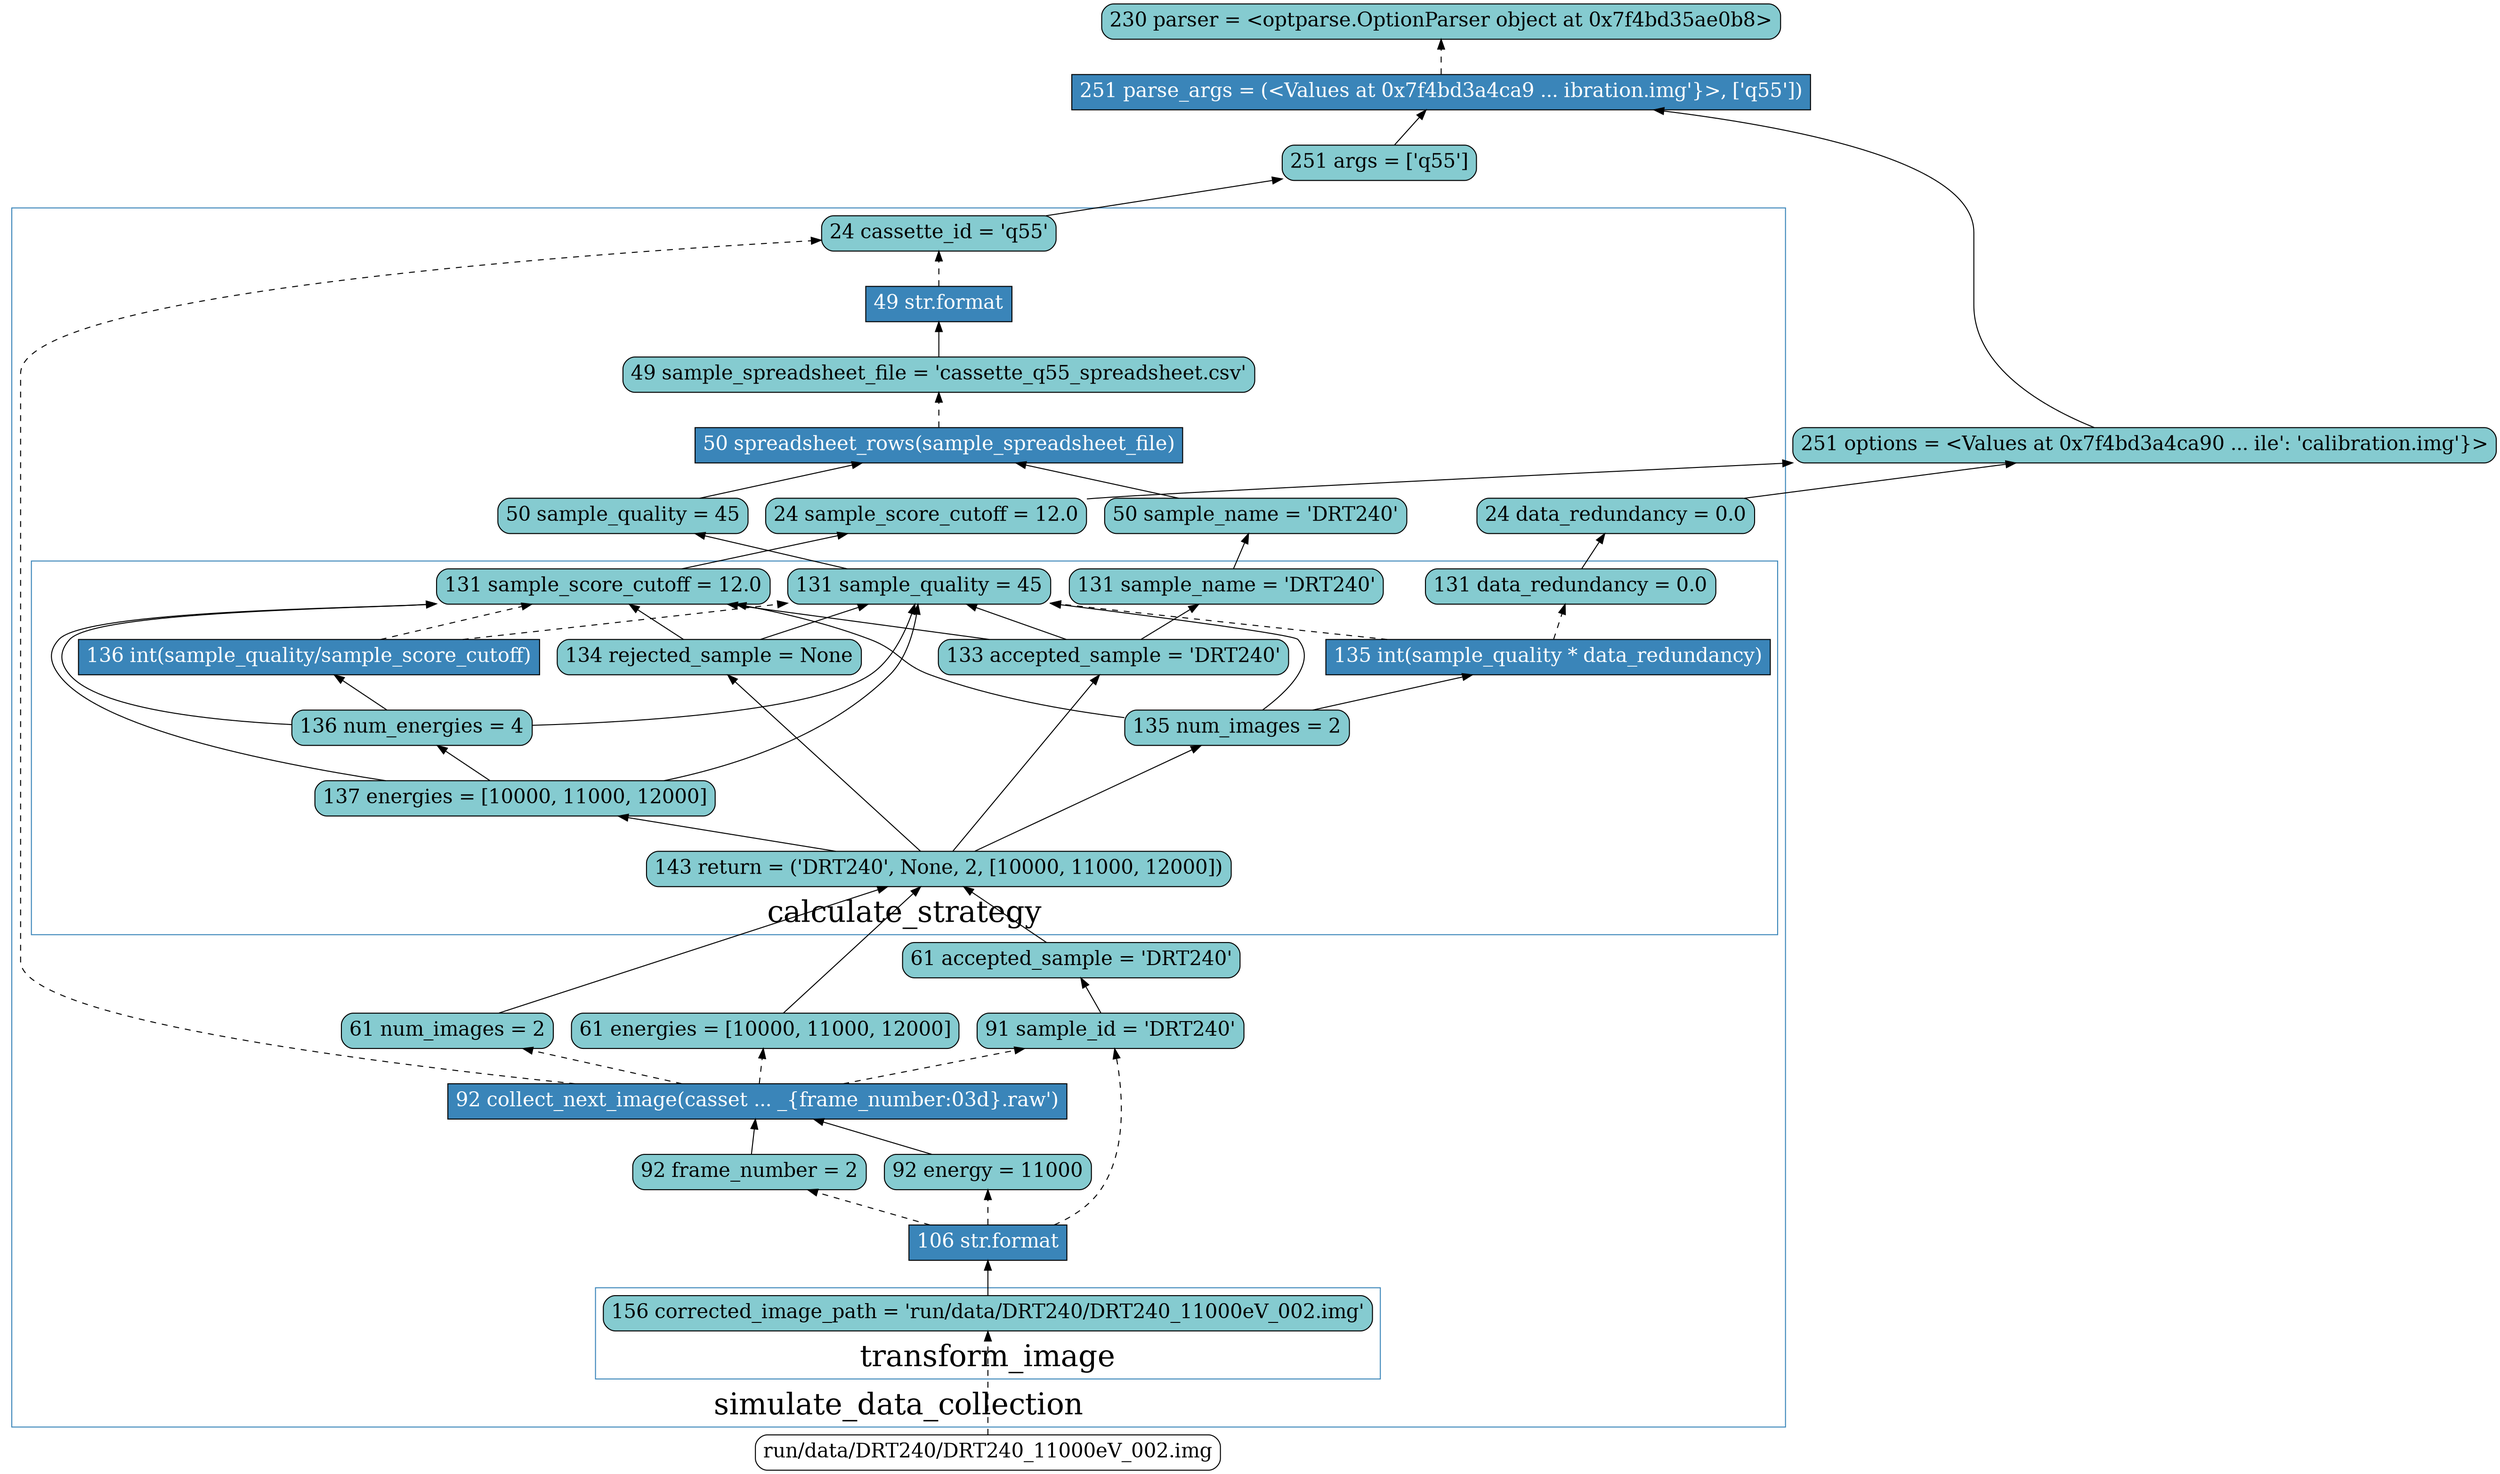 digraph dependency {
    rankdir=BT;
    node[fontsize=20]
    subgraph cluster_3  {
        color="#3A85B9";
        fontsize=30;
        label = "module.__build_class__";
        subgraph cluster_4  {
            color="#3A85B9";
            fontsize=30;
            label = "run_logger";
        }
    }
    subgraph cluster_5  {
        color="#3A85B9";
        fontsize=30;
        label = "module.__build_class__";
        subgraph cluster_6  {
            color="#3A85B9";
            fontsize=30;
            label = "new_image_file";
        }
    }
    v_1_56 [label="230 parser = <optparse.OptionParser object at 0x7f4bd35ae0b8>" fillcolor="#85CBD0" fontcolor="black" shape="box" style="rounded,filled"];
    v_1_72 [label="251 parse_args = (<Values at 0x7f4bd3a4ca9 ... ibration.img'}>, ['q55'])" fillcolor="#3A85B9" fontcolor="white" shape="box" style="filled"];
    v_1_73 [label="251 args = ['q55']" fillcolor="#85CBD0" fontcolor="black" shape="box" style="rounded,filled"];
    v_1_74 [label="251 options = <Values at 0x7f4bd3a4ca90 ... ile': 'calibration.img'}>" fillcolor="#85CBD0" fontcolor="black" shape="box" style="rounded,filled"];
    subgraph cluster_14  {
        color="#3A85B9";
        fontsize=30;
        label = "simulate_data_collection";
        v_14_80 [label="24 cassette_id = 'q55'" fillcolor="#85CBD0" fontcolor="black" shape="box" style="rounded,filled"];
        v_14_81 [label="24 sample_score_cutoff = 12.0" fillcolor="#85CBD0" fontcolor="black" shape="box" style="rounded,filled"];
        v_14_82 [label="24 data_redundancy = 0.0" fillcolor="#85CBD0" fontcolor="black" shape="box" style="rounded,filled"];
        v_14_80 [label="24 cassette_id = 'q55'" fillcolor="#85CBD0" fontcolor="black" shape="box" style="rounded,filled"];
        v_14_81 [label="24 sample_score_cutoff = 12.0" fillcolor="#85CBD0" fontcolor="black" shape="box" style="rounded,filled"];
        v_14_82 [label="24 data_redundancy = 0.0" fillcolor="#85CBD0" fontcolor="black" shape="box" style="rounded,filled"];
        subgraph cluster_22  {
            color="#3A85B9";
            fontsize=30;
            label = "__init__";
        }
        subgraph cluster_25  {
            color="#3A85B9";
            fontsize=30;
            label = "write";
        }
        subgraph cluster_32  {
            color="#3A85B9";
            fontsize=30;
            label = "write";
        }
        v_14_197 [label="49 str.format" fillcolor="#3A85B9" fontcolor="white" shape="box" style="filled"];
        v_14_198 [label="49 sample_spreadsheet_file = 'cassette_q55_spreadsheet.csv'" fillcolor="#85CBD0" fontcolor="black" shape="box" style="rounded,filled"];
        v_14_219 [label="50 spreadsheet_rows(sample_spreadsheet_file)" fillcolor="#3A85B9" fontcolor="white" shape="box" style="filled"];
        subgraph cluster_46  {
            color="#3A85B9";
            fontsize=30;
            label = "write";
        }
        subgraph cluster_53  {
            color="#3A85B9";
            fontsize=30;
            label = "calculate_strategy";
        }
        subgraph cluster_55  {
            color="#3A85B9";
            fontsize=30;
            label = "write";
        }
        subgraph cluster_68  {
            color="#3A85B9";
            fontsize=30;
            label = "write";
        }
        v_14_361 [label="50 sample_name = 'DRT240'" fillcolor="#85CBD0" fontcolor="black" shape="box" style="rounded,filled"];
        v_14_362 [label="50 sample_quality = 45" fillcolor="#85CBD0" fontcolor="black" shape="box" style="rounded,filled"];
        subgraph cluster_75  {
            color="#3A85B9";
            fontsize=30;
            label = "calculate_strategy";
            v_75_377 [label="143 return = ('DRT240', None, 2, [10000, 11000, 12000])" fillcolor="#85CBD0" fontcolor="black" shape="box" style="rounded,filled"];
            v_75_363 [label="131 sample_name = 'DRT240'" fillcolor="#85CBD0" fontcolor="black" shape="box" style="rounded,filled"];
            v_75_364 [label="131 sample_quality = 45" fillcolor="#85CBD0" fontcolor="black" shape="box" style="rounded,filled"];
            v_75_365 [label="131 sample_score_cutoff = 12.0" fillcolor="#85CBD0" fontcolor="black" shape="box" style="rounded,filled"];
            v_75_366 [label="131 data_redundancy = 0.0" fillcolor="#85CBD0" fontcolor="black" shape="box" style="rounded,filled"];
            v_75_363 [label="131 sample_name = 'DRT240'" fillcolor="#85CBD0" fontcolor="black" shape="box" style="rounded,filled"];
            v_75_364 [label="131 sample_quality = 45" fillcolor="#85CBD0" fontcolor="black" shape="box" style="rounded,filled"];
            v_75_365 [label="131 sample_score_cutoff = 12.0" fillcolor="#85CBD0" fontcolor="black" shape="box" style="rounded,filled"];
            v_75_366 [label="131 data_redundancy = 0.0" fillcolor="#85CBD0" fontcolor="black" shape="box" style="rounded,filled"];
            v_75_368 [label="133 accepted_sample = 'DRT240'" fillcolor="#85CBD0" fontcolor="black" shape="box" style="rounded,filled"];
            v_75_369 [label="134 rejected_sample = None" fillcolor="#85CBD0" fontcolor="black" shape="box" style="rounded,filled"];
            v_75_370 [label="135 num_images = 2" fillcolor="#85CBD0" fontcolor="black" shape="box" style="rounded,filled"];
            v_75_371 [label="135 int(sample_quality * data_redundancy)" fillcolor="#3A85B9" fontcolor="white" shape="box" style="filled"];
            v_75_373 [label="136 num_energies = 4" fillcolor="#85CBD0" fontcolor="black" shape="box" style="rounded,filled"];
            v_75_374 [label="136 int(sample_quality/sample_score_cutoff)" fillcolor="#3A85B9" fontcolor="white" shape="box" style="filled"];
            v_75_376 [label="137 energies = [10000, 11000, 12000]" fillcolor="#85CBD0" fontcolor="black" shape="box" style="rounded,filled"];
            v_75_377 [label="143 return = ('DRT240', None, 2, [10000, 11000, 12000])" fillcolor="#85CBD0" fontcolor="black" shape="box" style="rounded,filled"];
        }
        v_14_379 [label="61 num_images = 2" fillcolor="#85CBD0" fontcolor="black" shape="box" style="rounded,filled"];
        v_14_381 [label="61 energies = [10000, 11000, 12000]" fillcolor="#85CBD0" fontcolor="black" shape="box" style="rounded,filled"];
        v_14_382 [label="61 accepted_sample = 'DRT240'" fillcolor="#85CBD0" fontcolor="black" shape="box" style="rounded,filled"];
        subgraph cluster_77  {
            color="#3A85B9";
            fontsize=30;
            label = "write";
        }
        v_14_417 [label="91 sample_id = 'DRT240'" fillcolor="#85CBD0" fontcolor="black" shape="box" style="rounded,filled"];
        v_14_453 [label="92 collect_next_image(casset ... _{frame_number:03d}.raw')" fillcolor="#3A85B9" fontcolor="white" shape="box" style="filled"];
        subgraph cluster_94  {
            color="#3A85B9";
            fontsize=30;
            label = "write";
        }
        subgraph cluster_102  {
            color="#3A85B9";
            fontsize=30;
            label = "transform_image";
        }
        subgraph cluster_131  {
            color="#3A85B9";
            fontsize=30;
            label = "write";
        }
        subgraph cluster_151  {
            color="#3A85B9";
            fontsize=30;
            label = "write";
        }
        subgraph cluster_159  {
            color="#3A85B9";
            fontsize=30;
            label = "transform_image";
        }
        subgraph cluster_188  {
            color="#3A85B9";
            fontsize=30;
            label = "write";
        }
        subgraph cluster_208  {
            color="#3A85B9";
            fontsize=30;
            label = "write";
        }
        subgraph cluster_216  {
            color="#3A85B9";
            fontsize=30;
            label = "transform_image";
        }
        subgraph cluster_245  {
            color="#3A85B9";
            fontsize=30;
            label = "write";
        }
        subgraph cluster_265  {
            color="#3A85B9";
            fontsize=30;
            label = "write";
        }
        v_14_1511 [label="92 energy = 11000" fillcolor="#85CBD0" fontcolor="black" shape="box" style="rounded,filled"];
        v_14_1512 [label="92 frame_number = 2" fillcolor="#85CBD0" fontcolor="black" shape="box" style="rounded,filled"];
        v_14_1517 [label="106 str.format" fillcolor="#3A85B9" fontcolor="white" shape="box" style="filled"];
        subgraph cluster_273  {
            color="#3A85B9";
            fontsize=30;
            label = "transform_image";
            v_273_1519 [label="156 corrected_image_path = 'run/data/DRT240/DRT240_11000eV_002.img'" fillcolor="#85CBD0" fontcolor="black" shape="box" style="rounded,filled"];
            v_273_1519 [label="156 corrected_image_path = 'run/data/DRT240/DRT240_11000eV_002.img'" fillcolor="#85CBD0" fontcolor="black" shape="box" style="rounded,filled"];
        }
        subgraph cluster_302  {
            color="#3A85B9";
            fontsize=30;
            label = "write";
        }
        subgraph cluster_322  {
            color="#3A85B9";
            fontsize=30;
            label = "write";
        }
        subgraph cluster_330  {
            color="#3A85B9";
            fontsize=30;
            label = "transform_image";
        }
        subgraph cluster_359  {
            color="#3A85B9";
            fontsize=30;
            label = "write";
        }
        subgraph cluster_379  {
            color="#3A85B9";
            fontsize=30;
            label = "write";
        }
        subgraph cluster_387  {
            color="#3A85B9";
            fontsize=30;
            label = "transform_image";
        }
        subgraph cluster_416  {
            color="#3A85B9";
            fontsize=30;
            label = "write";
        }
        subgraph cluster_426  {
            color="#3A85B9";
            fontsize=30;
            label = "collect_next_image";
        }
        subgraph cluster_430  {
            color="#3A85B9";
            fontsize=30;
            label = "write";
        }
        subgraph cluster_437  {
            color="#3A85B9";
            fontsize=30;
            label = "calculate_strategy";
        }
        subgraph cluster_439  {
            color="#3A85B9";
            fontsize=30;
            label = "write";
        }
        subgraph cluster_456  {
            color="#3A85B9";
            fontsize=30;
            label = "write";
        }
        subgraph cluster_464  {
            color="#3A85B9";
            fontsize=30;
            label = "transform_image";
        }
        subgraph cluster_493  {
            color="#3A85B9";
            fontsize=30;
            label = "write";
        }
        subgraph cluster_513  {
            color="#3A85B9";
            fontsize=30;
            label = "write";
        }
        subgraph cluster_521  {
            color="#3A85B9";
            fontsize=30;
            label = "transform_image";
        }
        subgraph cluster_550  {
            color="#3A85B9";
            fontsize=30;
            label = "write";
        }
        subgraph cluster_570  {
            color="#3A85B9";
            fontsize=30;
            label = "write";
        }
        subgraph cluster_578  {
            color="#3A85B9";
            fontsize=30;
            label = "transform_image";
        }
        subgraph cluster_607  {
            color="#3A85B9";
            fontsize=30;
            label = "write";
        }
        subgraph cluster_627  {
            color="#3A85B9";
            fontsize=30;
            label = "write";
        }
        subgraph cluster_635  {
            color="#3A85B9";
            fontsize=30;
            label = "transform_image";
        }
        subgraph cluster_664  {
            color="#3A85B9";
            fontsize=30;
            label = "write";
        }
        subgraph cluster_674  {
            color="#3A85B9";
            fontsize=30;
            label = "collect_next_image";
        }
        subgraph cluster_675  {
            color="#3A85B9";
            fontsize=30;
            label = "spreadsheet_rows";
        }
        subgraph cluster_677  {
            color="#3A85B9";
            fontsize=30;
            label = "__exit__";
        }
    }
    a_23 [label="run/data/DRT240/DRT240_11000eV_002.img" fillcolor="white" fontcolor="black" shape="box" style="rounded,filled"];
    v_75_377 -> v_75_376 [style=""];
    v_75_366 -> v_14_82 [style=""];
    v_75_364 -> v_14_362 [style=""];
    v_75_377 -> v_75_369 [style=""];
    v_75_368 -> v_75_365 [style=""];
    v_14_198 -> v_14_197 [style=""];
    v_75_374 -> v_75_365 [style="dashed"];
    v_75_370 -> v_75_365 [style=""];
    v_14_81 -> v_1_74 [style=""];
    v_14_82 -> v_1_74 [style=""];
    v_75_363 -> v_14_361 [style=""];
    v_75_377 -> v_75_368 [style=""];
    v_14_1517 -> v_14_1511 [style="dashed"];
    v_14_219 -> v_14_198 [style="dashed"];
    v_75_370 -> v_75_364 [style=""];
    v_75_374 -> v_75_364 [style="dashed"];
    v_75_373 -> v_75_374 [style=""];
    v_273_1519 -> v_14_1517 [style=""];
    v_75_369 -> v_75_365 [style=""];
    v_14_80 -> v_1_73 [style=""];
    v_14_381 -> v_75_377 [style=""];
    v_75_365 -> v_14_81 [style=""];
    v_1_72 -> v_1_56 [style="dashed"];
    v_1_73 -> v_1_72 [style=""];
    v_14_453 -> v_14_80 [style="dashed"];
    v_14_362 -> v_14_219 [style=""];
    v_14_382 -> v_75_377 [style=""];
    v_1_74 -> v_1_72 [style=""];
    v_75_369 -> v_75_364 [style=""];
    a_23 -> v_273_1519 [style="dashed"];
    v_14_197 -> v_14_80 [style="dashed"];
    v_75_371 -> v_75_366 [style="dashed"];
    v_75_377 -> v_75_370 [style=""];
    v_75_371 -> v_75_364 [style="dashed"];
    v_75_376 -> v_75_364 [style=""];
    v_75_376 -> v_75_365 [style=""];
    v_14_1517 -> v_14_1512 [style="dashed"];
    v_14_361 -> v_14_219 [style=""];
    v_75_368 -> v_75_363 [style=""];
    v_75_370 -> v_75_371 [style=""];
    v_14_453 -> v_14_417 [style="dashed"];
    v_75_373 -> v_75_365 [style=""];
    v_75_373 -> v_75_364 [style=""];
    v_14_1517 -> v_14_417 [style="dashed"];
    v_14_417 -> v_14_382 [style=""];
    v_14_453 -> v_14_379 [style="dashed"];
    v_14_1511 -> v_14_453 [style=""];
    v_14_453 -> v_14_381 [style="dashed"];
    v_14_379 -> v_75_377 [style=""];
    v_75_376 -> v_75_373 [style=""];
    v_75_368 -> v_75_364 [style=""];
    v_14_1512 -> v_14_453 [style=""];
}

